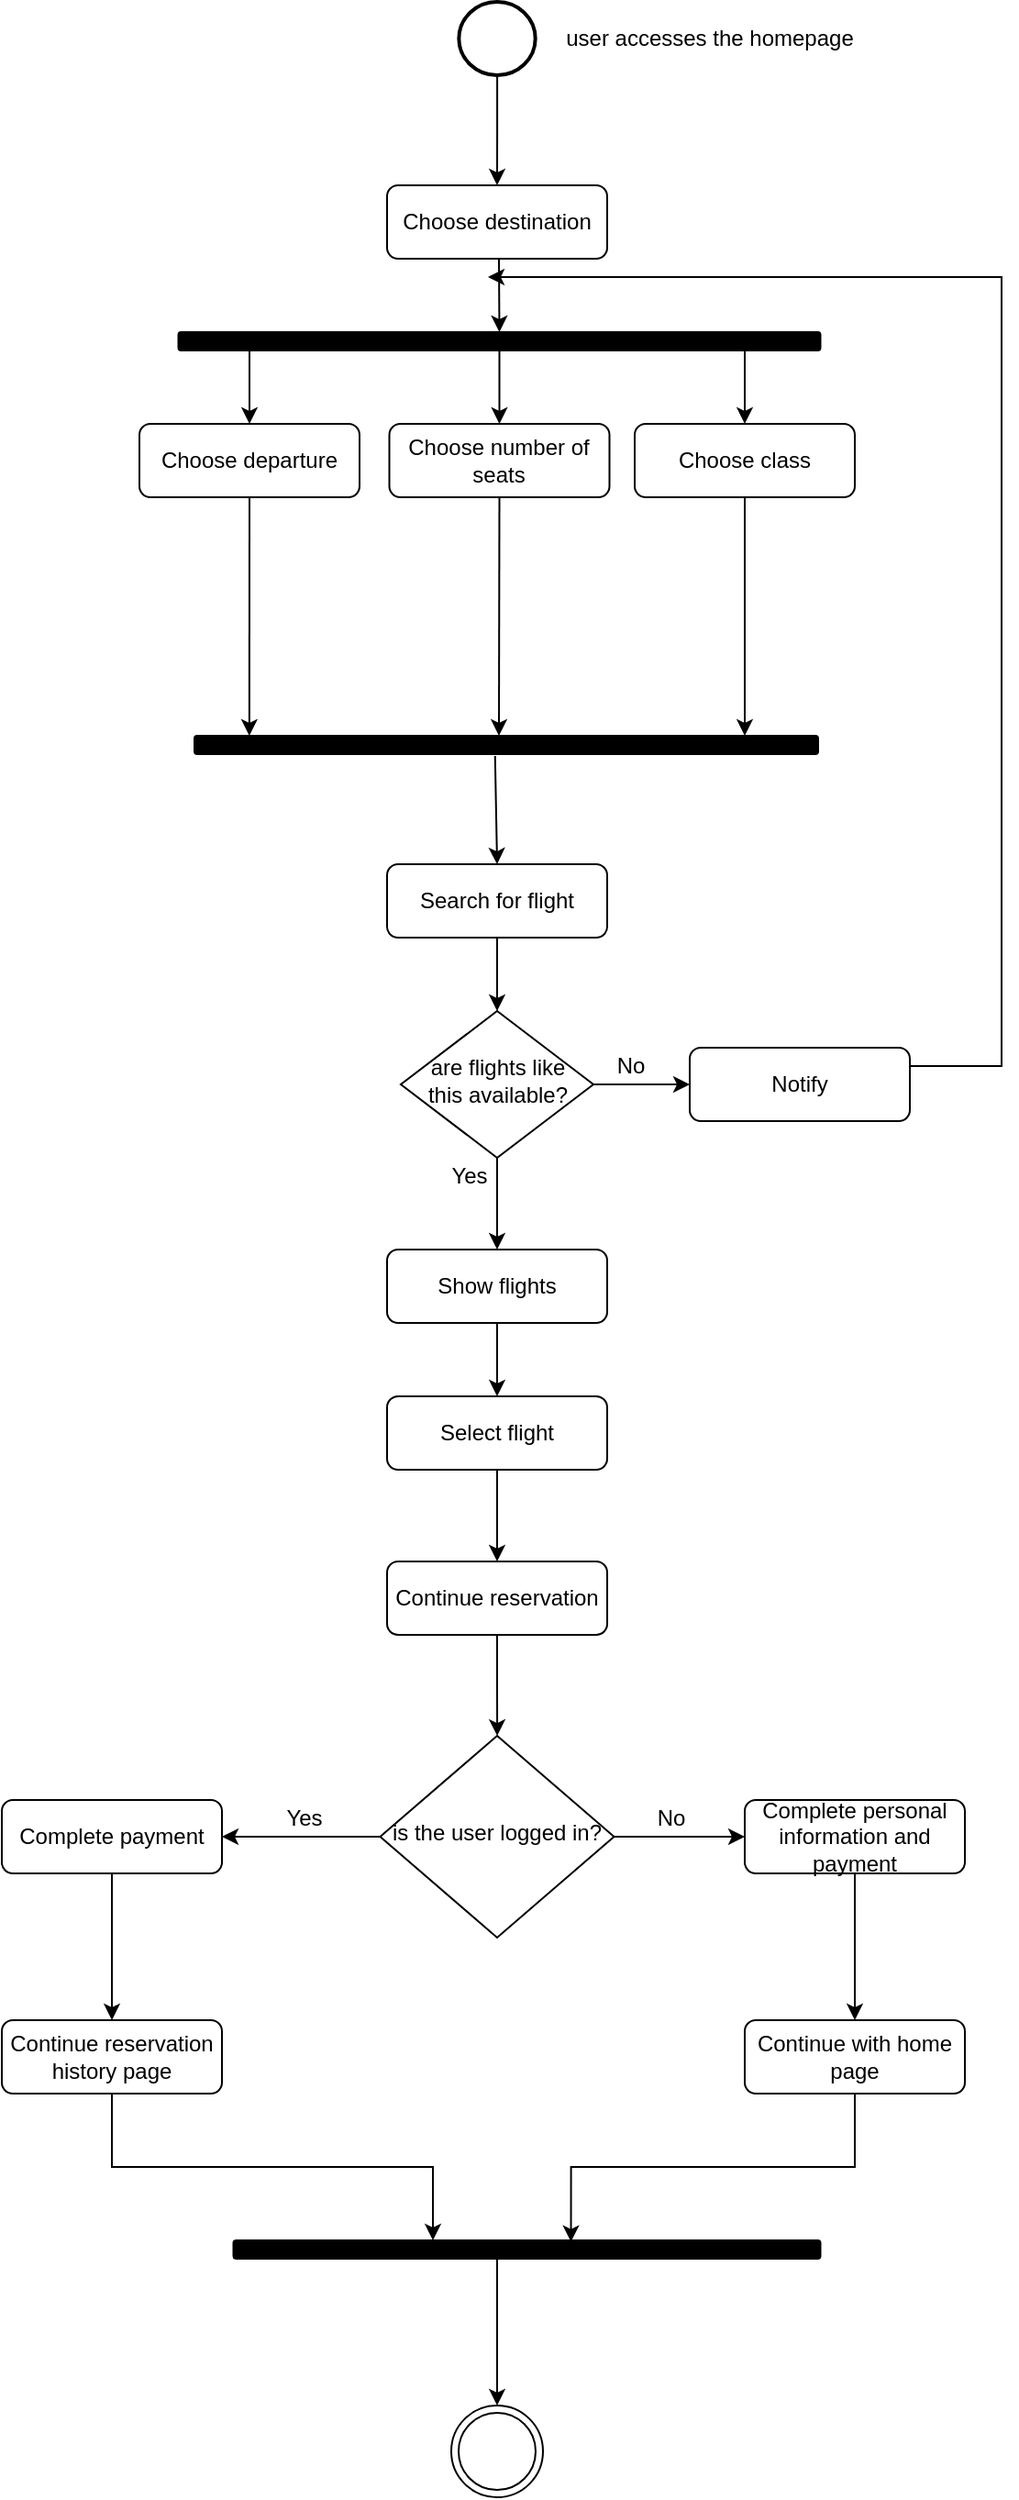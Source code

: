 <mxfile version="14.5.4" type="device"><diagram id="C5RBs43oDa-KdzZeNtuy" name="Page-1"><mxGraphModel dx="981" dy="526" grid="1" gridSize="10" guides="1" tooltips="1" connect="1" arrows="1" fold="1" page="1" pageScale="1" pageWidth="827" pageHeight="1169" math="0" shadow="0"><root><mxCell id="WIyWlLk6GJQsqaUBKTNV-0"/><mxCell id="WIyWlLk6GJQsqaUBKTNV-1" parent="WIyWlLk6GJQsqaUBKTNV-0"/><mxCell id="DSfgDEpVL7iQtHgLJE9t-106" style="edgeStyle=orthogonalEdgeStyle;rounded=0;orthogonalLoop=1;jettySize=auto;html=1;entryX=0.575;entryY=0.081;entryDx=0;entryDy=0;entryPerimeter=0;" parent="WIyWlLk6GJQsqaUBKTNV-1" source="DSfgDEpVL7iQtHgLJE9t-1" target="DSfgDEpVL7iQtHgLJE9t-101" edge="1"><mxGeometry relative="1" as="geometry"/></mxCell><mxCell id="DSfgDEpVL7iQtHgLJE9t-1" value="Continue with home page" style="rounded=1;whiteSpace=wrap;html=1;fontSize=12;glass=0;strokeWidth=1;shadow=0;" parent="WIyWlLk6GJQsqaUBKTNV-1" vertex="1"><mxGeometry x="720" y="1230" width="120" height="40" as="geometry"/></mxCell><mxCell id="DSfgDEpVL7iQtHgLJE9t-2" value="" style="ellipse;shape=doubleEllipse;whiteSpace=wrap;html=1;aspect=fixed;" parent="WIyWlLk6GJQsqaUBKTNV-1" vertex="1"><mxGeometry x="560" y="1440" width="50" height="50" as="geometry"/></mxCell><mxCell id="DSfgDEpVL7iQtHgLJE9t-15" value="No" style="text;html=1;strokeColor=none;fillColor=none;align=center;verticalAlign=middle;whiteSpace=wrap;rounded=0;" parent="WIyWlLk6GJQsqaUBKTNV-1" vertex="1"><mxGeometry x="660" y="1110" width="40" height="20" as="geometry"/></mxCell><mxCell id="DSfgDEpVL7iQtHgLJE9t-41" style="edgeStyle=orthogonalEdgeStyle;rounded=0;orthogonalLoop=1;jettySize=auto;html=1;" parent="WIyWlLk6GJQsqaUBKTNV-1" source="DSfgDEpVL7iQtHgLJE9t-32" target="DSfgDEpVL7iQtHgLJE9t-39" edge="1"><mxGeometry relative="1" as="geometry"/></mxCell><mxCell id="DSfgDEpVL7iQtHgLJE9t-32" value="" style="strokeWidth=2;html=1;shape=mxgraph.flowchart.start_2;whiteSpace=wrap;" parent="WIyWlLk6GJQsqaUBKTNV-1" vertex="1"><mxGeometry x="564.17" y="130" width="41.67" height="40" as="geometry"/></mxCell><mxCell id="DSfgDEpVL7iQtHgLJE9t-33" value="user accesses the homepage" style="text;html=1;strokeColor=none;fillColor=none;align=center;verticalAlign=middle;whiteSpace=wrap;rounded=0;" parent="WIyWlLk6GJQsqaUBKTNV-1" vertex="1"><mxGeometry x="605.84" y="140" width="190" height="20" as="geometry"/></mxCell><mxCell id="DSfgDEpVL7iQtHgLJE9t-37" value="Yes" style="text;html=1;strokeColor=none;fillColor=none;align=center;verticalAlign=middle;whiteSpace=wrap;rounded=0;" parent="WIyWlLk6GJQsqaUBKTNV-1" vertex="1"><mxGeometry x="460" y="1110" width="40" height="20" as="geometry"/></mxCell><mxCell id="DSfgDEpVL7iQtHgLJE9t-39" value="Choose destination" style="rounded=1;whiteSpace=wrap;html=1;fontSize=12;glass=0;strokeWidth=1;shadow=0;" parent="WIyWlLk6GJQsqaUBKTNV-1" vertex="1"><mxGeometry x="525" y="230" width="120" height="40" as="geometry"/></mxCell><mxCell id="DSfgDEpVL7iQtHgLJE9t-42" value="Choose departure" style="rounded=1;whiteSpace=wrap;html=1;fontSize=12;glass=0;strokeWidth=1;shadow=0;" parent="WIyWlLk6GJQsqaUBKTNV-1" vertex="1"><mxGeometry x="390" y="360" width="120" height="40" as="geometry"/></mxCell><mxCell id="DSfgDEpVL7iQtHgLJE9t-45" value="Choose number of seats" style="rounded=1;whiteSpace=wrap;html=1;fontSize=12;glass=0;strokeWidth=1;shadow=0;" parent="WIyWlLk6GJQsqaUBKTNV-1" vertex="1"><mxGeometry x="526.25" y="360" width="120" height="40" as="geometry"/></mxCell><mxCell id="DSfgDEpVL7iQtHgLJE9t-46" value="Choose class" style="rounded=1;whiteSpace=wrap;html=1;fontSize=12;glass=0;strokeWidth=1;shadow=0;" parent="WIyWlLk6GJQsqaUBKTNV-1" vertex="1"><mxGeometry x="660" y="360" width="120" height="40" as="geometry"/></mxCell><mxCell id="DSfgDEpVL7iQtHgLJE9t-59" style="edgeStyle=orthogonalEdgeStyle;rounded=0;orthogonalLoop=1;jettySize=auto;html=1;exitX=0.859;exitY=0.1;exitDx=0;exitDy=0;exitPerimeter=0;" parent="WIyWlLk6GJQsqaUBKTNV-1" source="DSfgDEpVL7iQtHgLJE9t-54" target="DSfgDEpVL7iQtHgLJE9t-46" edge="1"><mxGeometry relative="1" as="geometry"><mxPoint x="720" y="315" as="sourcePoint"/><Array as="points"><mxPoint x="720" y="311"/></Array></mxGeometry></mxCell><mxCell id="pPw5toswoAjFEUL9j3xU-4" value="" style="edgeStyle=orthogonalEdgeStyle;rounded=0;orthogonalLoop=1;jettySize=auto;html=1;" parent="WIyWlLk6GJQsqaUBKTNV-1" source="DSfgDEpVL7iQtHgLJE9t-54" target="DSfgDEpVL7iQtHgLJE9t-45" edge="1"><mxGeometry relative="1" as="geometry"/></mxCell><mxCell id="DSfgDEpVL7iQtHgLJE9t-54" value="" style="rounded=1;whiteSpace=wrap;html=1;fillColor=#000000;" parent="WIyWlLk6GJQsqaUBKTNV-1" vertex="1"><mxGeometry x="411.25" y="310" width="350" height="10" as="geometry"/></mxCell><mxCell id="DSfgDEpVL7iQtHgLJE9t-61" value="" style="rounded=1;whiteSpace=wrap;html=1;fillColor=#000000;" parent="WIyWlLk6GJQsqaUBKTNV-1" vertex="1"><mxGeometry x="420" y="530" width="340" height="10" as="geometry"/></mxCell><mxCell id="DSfgDEpVL7iQtHgLJE9t-68" value="Search for flight" style="rounded=1;whiteSpace=wrap;html=1;fontSize=12;glass=0;strokeWidth=1;shadow=0;" parent="WIyWlLk6GJQsqaUBKTNV-1" vertex="1"><mxGeometry x="525" y="600" width="120" height="40" as="geometry"/></mxCell><mxCell id="DSfgDEpVL7iQtHgLJE9t-75" style="edgeStyle=orthogonalEdgeStyle;rounded=0;orthogonalLoop=1;jettySize=auto;html=1;entryX=0.5;entryY=0;entryDx=0;entryDy=0;" parent="WIyWlLk6GJQsqaUBKTNV-1" source="DSfgDEpVL7iQtHgLJE9t-69" target="DSfgDEpVL7iQtHgLJE9t-74" edge="1"><mxGeometry relative="1" as="geometry"/></mxCell><mxCell id="DSfgDEpVL7iQtHgLJE9t-76" style="edgeStyle=orthogonalEdgeStyle;rounded=0;orthogonalLoop=1;jettySize=auto;html=1;" parent="WIyWlLk6GJQsqaUBKTNV-1" source="DSfgDEpVL7iQtHgLJE9t-69" target="DSfgDEpVL7iQtHgLJE9t-73" edge="1"><mxGeometry relative="1" as="geometry"/></mxCell><mxCell id="DSfgDEpVL7iQtHgLJE9t-69" value="are flights like this available?" style="rhombus;whiteSpace=wrap;html=1;shadow=0;fontFamily=Helvetica;fontSize=12;align=center;strokeWidth=1;spacing=6;spacingTop=-4;" parent="WIyWlLk6GJQsqaUBKTNV-1" vertex="1"><mxGeometry x="532.5" y="680" width="105" height="80" as="geometry"/></mxCell><mxCell id="DSfgDEpVL7iQtHgLJE9t-77" style="edgeStyle=orthogonalEdgeStyle;rounded=0;orthogonalLoop=1;jettySize=auto;html=1;" parent="WIyWlLk6GJQsqaUBKTNV-1" source="DSfgDEpVL7iQtHgLJE9t-73" edge="1"><mxGeometry relative="1" as="geometry"><mxPoint x="580" y="280" as="targetPoint"/><Array as="points"><mxPoint x="860" y="710"/><mxPoint x="860" y="280"/></Array></mxGeometry></mxCell><mxCell id="DSfgDEpVL7iQtHgLJE9t-73" value="Notify" style="rounded=1;whiteSpace=wrap;html=1;fontSize=12;glass=0;strokeWidth=1;shadow=0;" parent="WIyWlLk6GJQsqaUBKTNV-1" vertex="1"><mxGeometry x="690" y="700" width="120" height="40" as="geometry"/></mxCell><mxCell id="DSfgDEpVL7iQtHgLJE9t-81" style="edgeStyle=orthogonalEdgeStyle;rounded=0;orthogonalLoop=1;jettySize=auto;html=1;entryX=0.5;entryY=0;entryDx=0;entryDy=0;" parent="WIyWlLk6GJQsqaUBKTNV-1" source="DSfgDEpVL7iQtHgLJE9t-74" target="DSfgDEpVL7iQtHgLJE9t-80" edge="1"><mxGeometry relative="1" as="geometry"/></mxCell><mxCell id="DSfgDEpVL7iQtHgLJE9t-74" value="Show flights" style="rounded=1;whiteSpace=wrap;html=1;fontSize=12;glass=0;strokeWidth=1;shadow=0;" parent="WIyWlLk6GJQsqaUBKTNV-1" vertex="1"><mxGeometry x="525" y="810" width="120" height="40" as="geometry"/></mxCell><mxCell id="DSfgDEpVL7iQtHgLJE9t-78" value="No" style="text;html=1;strokeColor=none;fillColor=none;align=center;verticalAlign=middle;whiteSpace=wrap;rounded=0;" parent="WIyWlLk6GJQsqaUBKTNV-1" vertex="1"><mxGeometry x="637.5" y="700" width="40" height="20" as="geometry"/></mxCell><mxCell id="DSfgDEpVL7iQtHgLJE9t-79" value="Yes" style="text;html=1;strokeColor=none;fillColor=none;align=center;verticalAlign=middle;whiteSpace=wrap;rounded=0;" parent="WIyWlLk6GJQsqaUBKTNV-1" vertex="1"><mxGeometry x="550.01" y="760" width="40" height="20" as="geometry"/></mxCell><mxCell id="DSfgDEpVL7iQtHgLJE9t-83" style="edgeStyle=orthogonalEdgeStyle;rounded=0;orthogonalLoop=1;jettySize=auto;html=1;" parent="WIyWlLk6GJQsqaUBKTNV-1" source="DSfgDEpVL7iQtHgLJE9t-80" target="DSfgDEpVL7iQtHgLJE9t-82" edge="1"><mxGeometry relative="1" as="geometry"/></mxCell><mxCell id="DSfgDEpVL7iQtHgLJE9t-80" value="Select flight" style="rounded=1;whiteSpace=wrap;html=1;fontSize=12;glass=0;strokeWidth=1;shadow=0;" parent="WIyWlLk6GJQsqaUBKTNV-1" vertex="1"><mxGeometry x="525" y="890" width="120" height="40" as="geometry"/></mxCell><mxCell id="DSfgDEpVL7iQtHgLJE9t-88" style="edgeStyle=orthogonalEdgeStyle;rounded=0;orthogonalLoop=1;jettySize=auto;html=1;" parent="WIyWlLk6GJQsqaUBKTNV-1" source="DSfgDEpVL7iQtHgLJE9t-82" target="DSfgDEpVL7iQtHgLJE9t-84" edge="1"><mxGeometry relative="1" as="geometry"/></mxCell><mxCell id="DSfgDEpVL7iQtHgLJE9t-82" value="Continue reservation" style="rounded=1;whiteSpace=wrap;html=1;fontSize=12;glass=0;strokeWidth=1;shadow=0;" parent="WIyWlLk6GJQsqaUBKTNV-1" vertex="1"><mxGeometry x="525.01" y="980" width="120" height="40" as="geometry"/></mxCell><mxCell id="DSfgDEpVL7iQtHgLJE9t-87" style="edgeStyle=orthogonalEdgeStyle;rounded=0;orthogonalLoop=1;jettySize=auto;html=1;entryX=0;entryY=0.5;entryDx=0;entryDy=0;" parent="WIyWlLk6GJQsqaUBKTNV-1" source="DSfgDEpVL7iQtHgLJE9t-84" target="DSfgDEpVL7iQtHgLJE9t-86" edge="1"><mxGeometry relative="1" as="geometry"/></mxCell><mxCell id="DSfgDEpVL7iQtHgLJE9t-89" style="edgeStyle=orthogonalEdgeStyle;rounded=0;orthogonalLoop=1;jettySize=auto;html=1;entryX=1;entryY=0.5;entryDx=0;entryDy=0;" parent="WIyWlLk6GJQsqaUBKTNV-1" source="DSfgDEpVL7iQtHgLJE9t-84" target="DSfgDEpVL7iQtHgLJE9t-85" edge="1"><mxGeometry relative="1" as="geometry"/></mxCell><mxCell id="DSfgDEpVL7iQtHgLJE9t-84" value="is the user logged in?" style="rhombus;whiteSpace=wrap;html=1;shadow=0;fontFamily=Helvetica;fontSize=12;align=center;strokeWidth=1;spacing=6;spacingTop=-4;" parent="WIyWlLk6GJQsqaUBKTNV-1" vertex="1"><mxGeometry x="521.25" y="1075" width="127.5" height="110" as="geometry"/></mxCell><mxCell id="DSfgDEpVL7iQtHgLJE9t-98" style="edgeStyle=orthogonalEdgeStyle;rounded=0;orthogonalLoop=1;jettySize=auto;html=1;" parent="WIyWlLk6GJQsqaUBKTNV-1" source="DSfgDEpVL7iQtHgLJE9t-85" target="DSfgDEpVL7iQtHgLJE9t-97" edge="1"><mxGeometry relative="1" as="geometry"/></mxCell><mxCell id="DSfgDEpVL7iQtHgLJE9t-85" value="Complete payment" style="rounded=1;whiteSpace=wrap;html=1;fontSize=12;glass=0;strokeWidth=1;shadow=0;" parent="WIyWlLk6GJQsqaUBKTNV-1" vertex="1"><mxGeometry x="315" y="1110" width="120" height="40" as="geometry"/></mxCell><mxCell id="DSfgDEpVL7iQtHgLJE9t-95" style="edgeStyle=orthogonalEdgeStyle;rounded=0;orthogonalLoop=1;jettySize=auto;html=1;entryX=0.5;entryY=0;entryDx=0;entryDy=0;" parent="WIyWlLk6GJQsqaUBKTNV-1" source="DSfgDEpVL7iQtHgLJE9t-86" target="DSfgDEpVL7iQtHgLJE9t-1" edge="1"><mxGeometry relative="1" as="geometry"/></mxCell><mxCell id="DSfgDEpVL7iQtHgLJE9t-86" value="Complete personal information and payment" style="rounded=1;whiteSpace=wrap;html=1;fontSize=12;glass=0;strokeWidth=1;shadow=0;" parent="WIyWlLk6GJQsqaUBKTNV-1" vertex="1"><mxGeometry x="720" y="1110" width="120" height="40" as="geometry"/></mxCell><mxCell id="DSfgDEpVL7iQtHgLJE9t-97" value="Continue reservation history page" style="rounded=1;whiteSpace=wrap;html=1;fontSize=12;glass=0;strokeWidth=1;shadow=0;" parent="WIyWlLk6GJQsqaUBKTNV-1" vertex="1"><mxGeometry x="315" y="1230" width="120" height="40" as="geometry"/></mxCell><mxCell id="DSfgDEpVL7iQtHgLJE9t-105" style="edgeStyle=orthogonalEdgeStyle;rounded=0;orthogonalLoop=1;jettySize=auto;html=1;" parent="WIyWlLk6GJQsqaUBKTNV-1" source="DSfgDEpVL7iQtHgLJE9t-101" target="DSfgDEpVL7iQtHgLJE9t-2" edge="1"><mxGeometry relative="1" as="geometry"><Array as="points"><mxPoint x="585" y="1390"/><mxPoint x="585" y="1390"/></Array></mxGeometry></mxCell><mxCell id="DSfgDEpVL7iQtHgLJE9t-101" value="" style="rounded=1;whiteSpace=wrap;html=1;fillColor=#000000;" parent="WIyWlLk6GJQsqaUBKTNV-1" vertex="1"><mxGeometry x="441.25" y="1350" width="320" height="10" as="geometry"/></mxCell><mxCell id="pPw5toswoAjFEUL9j3xU-0" value="" style="endArrow=classic;html=1;" parent="WIyWlLk6GJQsqaUBKTNV-1" edge="1"><mxGeometry width="50" height="50" relative="1" as="geometry"><mxPoint x="450" y="320" as="sourcePoint"/><mxPoint x="450" y="360" as="targetPoint"/></mxGeometry></mxCell><mxCell id="pPw5toswoAjFEUL9j3xU-5" value="" style="endArrow=classic;html=1;entryX=0.5;entryY=0;entryDx=0;entryDy=0;" parent="WIyWlLk6GJQsqaUBKTNV-1" target="DSfgDEpVL7iQtHgLJE9t-54" edge="1"><mxGeometry width="50" height="50" relative="1" as="geometry"><mxPoint x="586" y="270" as="sourcePoint"/><mxPoint x="630" y="430" as="targetPoint"/></mxGeometry></mxCell><mxCell id="pPw5toswoAjFEUL9j3xU-6" value="" style="endArrow=classic;html=1;exitX=0.5;exitY=1;exitDx=0;exitDy=0;entryX=0.088;entryY=0;entryDx=0;entryDy=0;entryPerimeter=0;" parent="WIyWlLk6GJQsqaUBKTNV-1" source="DSfgDEpVL7iQtHgLJE9t-42" target="DSfgDEpVL7iQtHgLJE9t-61" edge="1"><mxGeometry width="50" height="50" relative="1" as="geometry"><mxPoint x="580" y="480" as="sourcePoint"/><mxPoint x="630" y="430" as="targetPoint"/></mxGeometry></mxCell><mxCell id="pPw5toswoAjFEUL9j3xU-7" value="" style="endArrow=classic;html=1;exitX=0.5;exitY=1;exitDx=0;exitDy=0;" parent="WIyWlLk6GJQsqaUBKTNV-1" source="DSfgDEpVL7iQtHgLJE9t-45" edge="1"><mxGeometry width="50" height="50" relative="1" as="geometry"><mxPoint x="580" y="480" as="sourcePoint"/><mxPoint x="586" y="530" as="targetPoint"/></mxGeometry></mxCell><mxCell id="pPw5toswoAjFEUL9j3xU-8" value="" style="endArrow=classic;html=1;exitX=0.5;exitY=1;exitDx=0;exitDy=0;" parent="WIyWlLk6GJQsqaUBKTNV-1" source="DSfgDEpVL7iQtHgLJE9t-46" edge="1"><mxGeometry width="50" height="50" relative="1" as="geometry"><mxPoint x="580" y="480" as="sourcePoint"/><mxPoint x="720" y="530" as="targetPoint"/></mxGeometry></mxCell><mxCell id="pPw5toswoAjFEUL9j3xU-9" value="" style="endArrow=classic;html=1;exitX=0.482;exitY=1.1;exitDx=0;exitDy=0;entryX=0.5;entryY=0;entryDx=0;entryDy=0;exitPerimeter=0;" parent="WIyWlLk6GJQsqaUBKTNV-1" source="DSfgDEpVL7iQtHgLJE9t-61" target="DSfgDEpVL7iQtHgLJE9t-68" edge="1"><mxGeometry width="50" height="50" relative="1" as="geometry"><mxPoint x="580" y="480" as="sourcePoint"/><mxPoint x="630" y="430" as="targetPoint"/></mxGeometry></mxCell><mxCell id="pPw5toswoAjFEUL9j3xU-10" value="" style="endArrow=classic;html=1;exitX=0.5;exitY=1;exitDx=0;exitDy=0;entryX=0.5;entryY=0;entryDx=0;entryDy=0;" parent="WIyWlLk6GJQsqaUBKTNV-1" source="DSfgDEpVL7iQtHgLJE9t-68" target="DSfgDEpVL7iQtHgLJE9t-69" edge="1"><mxGeometry width="50" height="50" relative="1" as="geometry"><mxPoint x="580" y="580" as="sourcePoint"/><mxPoint x="630" y="530" as="targetPoint"/></mxGeometry></mxCell><mxCell id="pPw5toswoAjFEUL9j3xU-12" style="edgeStyle=orthogonalEdgeStyle;rounded=0;orthogonalLoop=1;jettySize=auto;html=1;exitX=0.5;exitY=1;exitDx=0;exitDy=0;" parent="WIyWlLk6GJQsqaUBKTNV-1" source="DSfgDEpVL7iQtHgLJE9t-97" edge="1"><mxGeometry relative="1" as="geometry"><mxPoint x="435.0" y="1320" as="sourcePoint"/><mxPoint x="550" y="1350" as="targetPoint"/><Array as="points"><mxPoint x="375" y="1310"/><mxPoint x="550" y="1310"/></Array></mxGeometry></mxCell></root></mxGraphModel></diagram></mxfile>